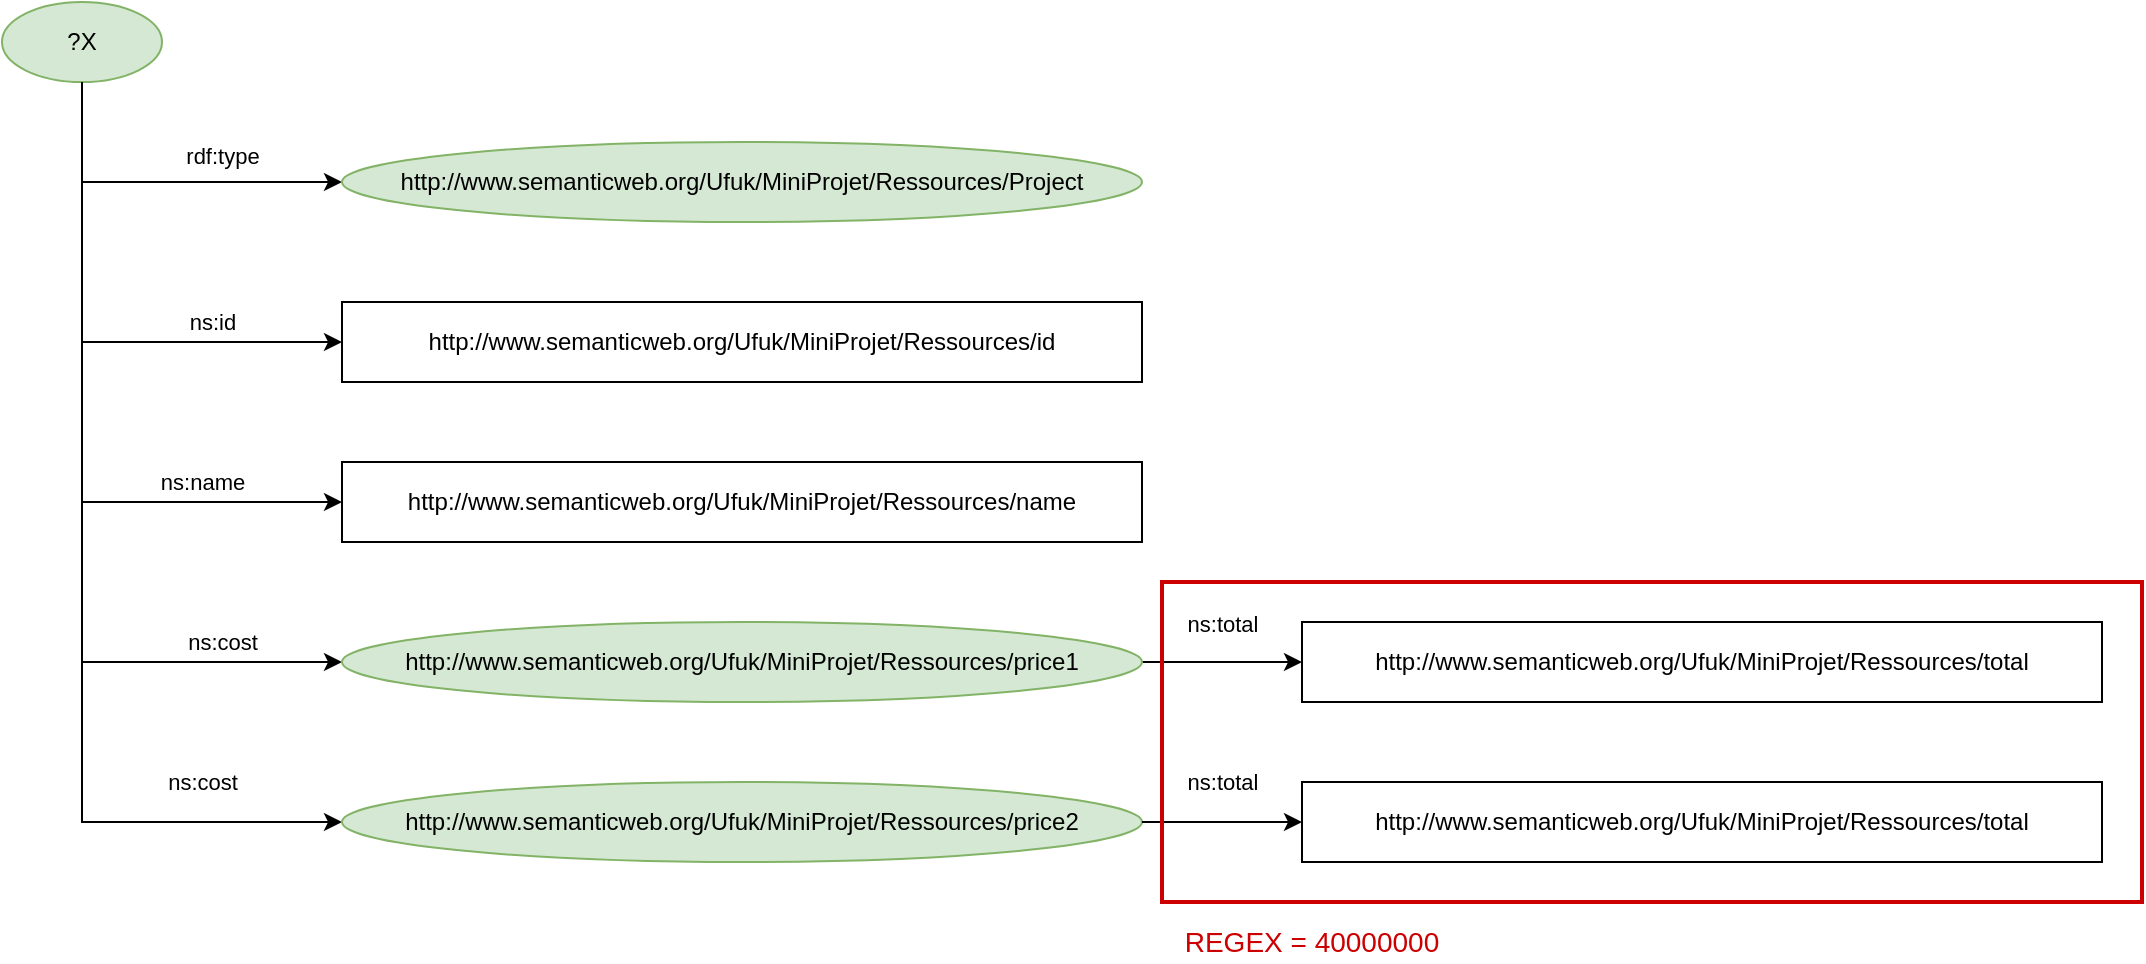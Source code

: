 <mxfile version="13.0.3" type="device" pages="6"><diagram id="EW-x_EuusF-QCgN6GxOq" name="SPARQL 1"><mxGraphModel dx="1106" dy="1003" grid="1" gridSize="10" guides="1" tooltips="1" connect="1" arrows="1" fold="1" page="1" pageScale="1" pageWidth="827" pageHeight="1169" math="0" shadow="0"><root><mxCell id="0"/><mxCell id="1" parent="0"/><mxCell id="OzGM9gPhIjXJCsrFUQtg-4" value="&lt;br&gt;rdf:type" style="edgeStyle=orthogonalEdgeStyle;rounded=0;orthogonalLoop=1;jettySize=auto;html=1;labelBackgroundColor=none;entryX=0;entryY=0.5;entryDx=0;entryDy=0;" parent="1" source="OzGM9gPhIjXJCsrFUQtg-1" target="OzGM9gPhIjXJCsrFUQtg-3" edge="1"><mxGeometry x="0.333" y="20" relative="1" as="geometry"><Array as="points"><mxPoint x="410" y="420"/></Array><mxPoint as="offset"/></mxGeometry></mxCell><mxCell id="OzGM9gPhIjXJCsrFUQtg-6" value="ns:id" style="edgeStyle=orthogonalEdgeStyle;rounded=0;orthogonalLoop=1;jettySize=auto;html=1;labelBackgroundColor=none;entryX=0;entryY=0.5;entryDx=0;entryDy=0;" parent="1" source="OzGM9gPhIjXJCsrFUQtg-1" target="OzGM9gPhIjXJCsrFUQtg-11" edge="1"><mxGeometry x="0.5" y="10" relative="1" as="geometry"><mxPoint x="410" y="450" as="targetPoint"/><Array as="points"><mxPoint x="410" y="500"/></Array><mxPoint as="offset"/></mxGeometry></mxCell><mxCell id="OzGM9gPhIjXJCsrFUQtg-13" value="ns:name" style="edgeStyle=orthogonalEdgeStyle;rounded=0;orthogonalLoop=1;jettySize=auto;html=1;entryX=0;entryY=0.5;entryDx=0;entryDy=0;labelBackgroundColor=none;" parent="1" source="OzGM9gPhIjXJCsrFUQtg-1" target="OzGM9gPhIjXJCsrFUQtg-12" edge="1"><mxGeometry x="0.588" y="10" relative="1" as="geometry"><Array as="points"><mxPoint x="410" y="580"/></Array><mxPoint as="offset"/></mxGeometry></mxCell><mxCell id="OzGM9gPhIjXJCsrFUQtg-16" value="ns:cost" style="edgeStyle=orthogonalEdgeStyle;rounded=0;orthogonalLoop=1;jettySize=auto;html=1;labelBackgroundColor=none;entryX=0;entryY=0.5;entryDx=0;entryDy=0;" parent="1" source="OzGM9gPhIjXJCsrFUQtg-1" target="OzGM9gPhIjXJCsrFUQtg-17" edge="1"><mxGeometry x="0.714" y="10" relative="1" as="geometry"><mxPoint x="877" y="630" as="targetPoint"/><Array as="points"><mxPoint x="410" y="660"/></Array><mxPoint as="offset"/></mxGeometry></mxCell><mxCell id="OzGM9gPhIjXJCsrFUQtg-1" value="?X" style="ellipse;whiteSpace=wrap;html=1;fillColor=#d5e8d4;strokeColor=#82b366;" parent="1" vertex="1"><mxGeometry x="370" y="330" width="80" height="40" as="geometry"/></mxCell><mxCell id="OzGM9gPhIjXJCsrFUQtg-3" value="&lt;span&gt;http://www.semanticweb.org/Ufuk/MiniProjet/Ressources/Project&lt;/span&gt;" style="ellipse;whiteSpace=wrap;html=1;fillColor=#d5e8d4;strokeColor=#82b366;" parent="1" vertex="1"><mxGeometry x="540" y="400" width="400" height="40" as="geometry"/></mxCell><mxCell id="OzGM9gPhIjXJCsrFUQtg-11" value="http://www.semanticweb.org/Ufuk/MiniProjet/Ressources/id" style="rounded=0;whiteSpace=wrap;html=1;" parent="1" vertex="1"><mxGeometry x="540" y="480" width="400" height="40" as="geometry"/></mxCell><mxCell id="OzGM9gPhIjXJCsrFUQtg-12" value="http://www.semanticweb.org/Ufuk/MiniProjet/Ressources/name" style="rounded=0;whiteSpace=wrap;html=1;" parent="1" vertex="1"><mxGeometry x="540" y="560" width="400" height="40" as="geometry"/></mxCell><mxCell id="OzGM9gPhIjXJCsrFUQtg-22" value="ns:total" style="edgeStyle=orthogonalEdgeStyle;rounded=0;orthogonalLoop=1;jettySize=auto;html=1;labelBackgroundColor=none;entryX=0;entryY=0.5;entryDx=0;entryDy=0;" parent="1" source="OzGM9gPhIjXJCsrFUQtg-17" target="OzGM9gPhIjXJCsrFUQtg-21" edge="1"><mxGeometry x="-0.006" y="19" relative="1" as="geometry"><mxPoint as="offset"/></mxGeometry></mxCell><mxCell id="OzGM9gPhIjXJCsrFUQtg-17" value="&lt;span&gt;http://www.semanticweb.org/Ufuk/MiniProjet/Ressources/price1&lt;/span&gt;" style="ellipse;whiteSpace=wrap;html=1;fillColor=#d5e8d4;strokeColor=#82b366;" parent="1" vertex="1"><mxGeometry x="540" y="640" width="400" height="40" as="geometry"/></mxCell><mxCell id="OzGM9gPhIjXJCsrFUQtg-19" value="ns:cost" style="edgeStyle=orthogonalEdgeStyle;rounded=0;orthogonalLoop=1;jettySize=auto;html=1;labelBackgroundColor=none;entryX=0;entryY=0.5;entryDx=0;entryDy=0;exitX=0.5;exitY=1;exitDx=0;exitDy=0;" parent="1" source="OzGM9gPhIjXJCsrFUQtg-1" target="OzGM9gPhIjXJCsrFUQtg-20" edge="1"><mxGeometry x="0.4" y="60" relative="1" as="geometry"><mxPoint x="410" y="410.5" as="sourcePoint"/><mxPoint x="877" y="670.5" as="targetPoint"/><Array as="points"><mxPoint x="410" y="740"/></Array><mxPoint as="offset"/></mxGeometry></mxCell><mxCell id="OzGM9gPhIjXJCsrFUQtg-20" value="&lt;span&gt;http://www.semanticweb.org/Ufuk/MiniProjet/Ressources/price2&lt;/span&gt;" style="ellipse;whiteSpace=wrap;html=1;fillColor=#d5e8d4;strokeColor=#82b366;" parent="1" vertex="1"><mxGeometry x="540" y="720" width="400" height="40" as="geometry"/></mxCell><mxCell id="OzGM9gPhIjXJCsrFUQtg-21" value="http://www.semanticweb.org/Ufuk/MiniProjet/Ressources/total" style="rounded=0;whiteSpace=wrap;html=1;" parent="1" vertex="1"><mxGeometry x="1020" y="640" width="400" height="40" as="geometry"/></mxCell><mxCell id="OzGM9gPhIjXJCsrFUQtg-23" value="ns:total" style="edgeStyle=orthogonalEdgeStyle;rounded=0;orthogonalLoop=1;jettySize=auto;html=1;labelBackgroundColor=none;entryX=0;entryY=0.5;entryDx=0;entryDy=0;exitX=1;exitY=0.5;exitDx=0;exitDy=0;" parent="1" source="OzGM9gPhIjXJCsrFUQtg-20" target="OzGM9gPhIjXJCsrFUQtg-24" edge="1"><mxGeometry y="20" relative="1" as="geometry"><mxPoint x="1080" y="658.5" as="sourcePoint"/><mxPoint as="offset"/></mxGeometry></mxCell><mxCell id="OzGM9gPhIjXJCsrFUQtg-24" value="http://www.semanticweb.org/Ufuk/MiniProjet/Ressources/total" style="rounded=0;whiteSpace=wrap;html=1;" parent="1" vertex="1"><mxGeometry x="1020" y="720" width="400" height="40" as="geometry"/></mxCell><mxCell id="1naUZs_mOQgdbUvg3BAc-1" value="" style="rounded=0;whiteSpace=wrap;html=1;strokeColor=#CC0000;strokeWidth=2;fillColor=none;fontSize=12;fontColor=#000000;" parent="1" vertex="1"><mxGeometry x="950" y="620" width="490" height="160" as="geometry"/></mxCell><mxCell id="1naUZs_mOQgdbUvg3BAc-2" value="REGEX = 40000000" style="text;html=1;strokeColor=none;fillColor=none;align=center;verticalAlign=middle;whiteSpace=wrap;rounded=0;fontColor=#CC0000;fontSize=14;rotation=0;" parent="1" vertex="1"><mxGeometry x="940" y="790" width="170" height="20" as="geometry"/></mxCell></root></mxGraphModel></diagram><diagram id="bnSZ-17XBEFvwz9SqSZX" name="SPARQL 2"><mxGraphModel dx="1106" dy="1003" grid="1" gridSize="10" guides="1" tooltips="1" connect="1" arrows="1" fold="1" page="1" pageScale="1" pageWidth="827" pageHeight="1169" math="0" shadow="0"><root><mxCell id="IFUJD0tE-G-QfKLQ97LR-0"/><mxCell id="IFUJD0tE-G-QfKLQ97LR-1" parent="IFUJD0tE-G-QfKLQ97LR-0"/><mxCell id="G1jVrJNDEZZNUM2fY4lD-0" value="&lt;br&gt;rdf:type" style="edgeStyle=orthogonalEdgeStyle;rounded=0;orthogonalLoop=1;jettySize=auto;html=1;labelBackgroundColor=none;entryX=0;entryY=0.5;entryDx=0;entryDy=0;" edge="1" parent="IFUJD0tE-G-QfKLQ97LR-1" source="G1jVrJNDEZZNUM2fY4lD-4" target="G1jVrJNDEZZNUM2fY4lD-5"><mxGeometry x="0.333" y="20" relative="1" as="geometry"><Array as="points"><mxPoint x="200" y="400"/></Array><mxPoint as="offset"/></mxGeometry></mxCell><mxCell id="G1jVrJNDEZZNUM2fY4lD-1" value="ns:lastname" style="edgeStyle=orthogonalEdgeStyle;rounded=0;orthogonalLoop=1;jettySize=auto;html=1;labelBackgroundColor=none;entryX=0;entryY=0.5;entryDx=0;entryDy=0;" edge="1" parent="IFUJD0tE-G-QfKLQ97LR-1" source="G1jVrJNDEZZNUM2fY4lD-4" target="G1jVrJNDEZZNUM2fY4lD-6"><mxGeometry x="0.5" y="10" relative="1" as="geometry"><mxPoint x="200" y="430" as="targetPoint"/><Array as="points"><mxPoint x="200" y="480"/></Array><mxPoint as="offset"/></mxGeometry></mxCell><mxCell id="G1jVrJNDEZZNUM2fY4lD-2" value="ns:firstname" style="edgeStyle=orthogonalEdgeStyle;rounded=0;orthogonalLoop=1;jettySize=auto;html=1;entryX=0;entryY=0.5;entryDx=0;entryDy=0;labelBackgroundColor=none;" edge="1" parent="IFUJD0tE-G-QfKLQ97LR-1" source="G1jVrJNDEZZNUM2fY4lD-4" target="G1jVrJNDEZZNUM2fY4lD-7"><mxGeometry x="0.588" y="10" relative="1" as="geometry"><Array as="points"><mxPoint x="200" y="560"/></Array><mxPoint as="offset"/></mxGeometry></mxCell><mxCell id="G1jVrJNDEZZNUM2fY4lD-4" value="?X" style="ellipse;whiteSpace=wrap;html=1;fillColor=#d5e8d4;strokeColor=#82b366;" vertex="1" parent="IFUJD0tE-G-QfKLQ97LR-1"><mxGeometry x="160" y="310" width="80" height="40" as="geometry"/></mxCell><mxCell id="G1jVrJNDEZZNUM2fY4lD-5" value="&lt;p class=&quot;p1&quot; style=&quot;margin: 0px ; font-stretch: normal ; line-height: normal&quot;&gt;http://dbpedia.org/ontology/Person&lt;/p&gt;" style="ellipse;whiteSpace=wrap;html=1;fillColor=#d5e8d4;strokeColor=#82b366;" vertex="1" parent="IFUJD0tE-G-QfKLQ97LR-1"><mxGeometry x="330" y="380" width="400" height="40" as="geometry"/></mxCell><mxCell id="G1jVrJNDEZZNUM2fY4lD-6" value="http://www.semanticweb.org/Ufuk/MiniProjet/Ressources/lastname" style="rounded=0;whiteSpace=wrap;html=1;" vertex="1" parent="IFUJD0tE-G-QfKLQ97LR-1"><mxGeometry x="330" y="460" width="400" height="40" as="geometry"/></mxCell><mxCell id="G1jVrJNDEZZNUM2fY4lD-7" value="http://www.semanticweb.org/Ufuk/MiniProjet/Ressources/firstname" style="rounded=0;whiteSpace=wrap;html=1;" vertex="1" parent="IFUJD0tE-G-QfKLQ97LR-1"><mxGeometry x="330" y="540" width="400" height="40" as="geometry"/></mxCell><mxCell id="pMDl6T1u-meCzldwlDbc-0" value="" style="rounded=0;whiteSpace=wrap;html=1;strokeColor=#CC0000;strokeWidth=2;fillColor=none;fontSize=12;fontColor=#000000;" vertex="1" parent="IFUJD0tE-G-QfKLQ97LR-1"><mxGeometry x="140" y="300" width="620" height="300" as="geometry"/></mxCell><mxCell id="FCNV_0B8egw18UwZl526-0" value="ORDER BY" style="text;html=1;strokeColor=none;fillColor=none;align=center;verticalAlign=middle;whiteSpace=wrap;rounded=0;fontColor=#CC0000;fontSize=14;rotation=0;" vertex="1" parent="IFUJD0tE-G-QfKLQ97LR-1"><mxGeometry x="130" y="270" width="110" height="20" as="geometry"/></mxCell></root></mxGraphModel></diagram><diagram id="PwLLI0bnxokEP9-EWdmg" name="SPARQL 3"><mxGraphModel dx="2407" dy="1433" grid="1" gridSize="10" guides="1" tooltips="1" connect="1" arrows="1" fold="1" page="1" pageScale="1" pageWidth="827" pageHeight="1169" math="0" shadow="0"><root><mxCell id="q3lokGKE7qN_POH5J7NZ-0"/><mxCell id="q3lokGKE7qN_POH5J7NZ-1" parent="q3lokGKE7qN_POH5J7NZ-0"/><mxCell id="g9eFI4VG-YD-EuvajtYv-0" value="&lt;br&gt;rdf:type" style="edgeStyle=orthogonalEdgeStyle;rounded=0;orthogonalLoop=1;jettySize=auto;html=1;labelBackgroundColor=none;entryX=0;entryY=0.5;entryDx=0;entryDy=0;" edge="1" parent="q3lokGKE7qN_POH5J7NZ-1" source="g9eFI4VG-YD-EuvajtYv-3" target="g9eFI4VG-YD-EuvajtYv-4"><mxGeometry x="0.333" y="20" relative="1" as="geometry"><Array as="points"><mxPoint y="480"/></Array><mxPoint as="offset"/></mxGeometry></mxCell><mxCell id="g9eFI4VG-YD-EuvajtYv-1" value="ns:responsible" style="edgeStyle=orthogonalEdgeStyle;rounded=0;orthogonalLoop=1;jettySize=auto;html=1;labelBackgroundColor=none;entryX=0;entryY=0.5;entryDx=0;entryDy=0;" edge="1" parent="q3lokGKE7qN_POH5J7NZ-1" source="g9eFI4VG-YD-EuvajtYv-3" target="g9eFI4VG-YD-EuvajtYv-5"><mxGeometry x="0.5" y="10" relative="1" as="geometry"><mxPoint y="510" as="targetPoint"/><Array as="points"><mxPoint y="560"/></Array><mxPoint as="offset"/></mxGeometry></mxCell><mxCell id="g9eFI4VG-YD-EuvajtYv-2" value="ns:lastname" style="edgeStyle=orthogonalEdgeStyle;rounded=0;orthogonalLoop=1;jettySize=auto;html=1;entryX=0.5;entryY=0;entryDx=0;entryDy=0;labelBackgroundColor=none;fontColor=#FF0000;strokeColor=#FF0000;" edge="1" parent="q3lokGKE7qN_POH5J7NZ-1" source="g9eFI4VG-YD-EuvajtYv-3" target="g9eFI4VG-YD-EuvajtYv-6"><mxGeometry x="0.742" y="-40" relative="1" as="geometry"><Array as="points"/><mxPoint as="offset"/></mxGeometry></mxCell><mxCell id="YeMTR4-Z_PJWr3oHCxb9-5" value="rdf:type" style="edgeStyle=orthogonalEdgeStyle;rounded=0;orthogonalLoop=1;jettySize=auto;html=1;exitX=0.5;exitY=1;exitDx=0;exitDy=0;entryX=1;entryY=0.5;entryDx=0;entryDy=0;labelBackgroundColor=none;" edge="1" parent="q3lokGKE7qN_POH5J7NZ-1" source="g9eFI4VG-YD-EuvajtYv-3" target="YeMTR4-Z_PJWr3oHCxb9-2"><mxGeometry x="0.385" y="-10" relative="1" as="geometry"><mxPoint as="offset"/></mxGeometry></mxCell><mxCell id="g9eFI4VG-YD-EuvajtYv-3" value="?X" style="ellipse;whiteSpace=wrap;html=1;fillColor=#d5e8d4;strokeColor=#82b366;" vertex="1" parent="q3lokGKE7qN_POH5J7NZ-1"><mxGeometry x="-40" y="330" width="80" height="40" as="geometry"/></mxCell><mxCell id="g9eFI4VG-YD-EuvajtYv-4" value="&lt;p class=&quot;p1&quot; style=&quot;margin: 0px ; font-stretch: normal ; line-height: normal&quot;&gt;http://www.semanticweb.org/Ufuk/MiniProjet/Ressources/ProjectManager&lt;br&gt;&lt;/p&gt;" style="ellipse;whiteSpace=wrap;html=1;fillColor=#d5e8d4;strokeColor=#82b366;" vertex="1" parent="q3lokGKE7qN_POH5J7NZ-1"><mxGeometry x="120" y="460" width="440" height="40" as="geometry"/></mxCell><mxCell id="g9eFI4VG-YD-EuvajtYv-5" value="http://www.semanticweb.org/Ufuk/MiniProjet/Ressources/environnement" style="rounded=0;whiteSpace=wrap;html=1;" vertex="1" parent="q3lokGKE7qN_POH5J7NZ-1"><mxGeometry x="120" y="540" width="440" height="40" as="geometry"/></mxCell><mxCell id="g9eFI4VG-YD-EuvajtYv-6" value="http://www.semanticweb.org/Ufuk/MiniProjet/Ressources/lastname" style="rounded=0;whiteSpace=wrap;html=1;" vertex="1" parent="q3lokGKE7qN_POH5J7NZ-1"><mxGeometry x="-220" y="680" width="440" height="40" as="geometry"/></mxCell><mxCell id="YeMTR4-Z_PJWr3oHCxb9-7" value="ns:responsible" style="edgeStyle=orthogonalEdgeStyle;rounded=0;orthogonalLoop=1;jettySize=auto;html=1;labelBackgroundColor=none;startArrow=classic;startFill=1;endArrow=none;endFill=0;entryX=0.5;entryY=1;entryDx=0;entryDy=0;" edge="1" parent="q3lokGKE7qN_POH5J7NZ-1" source="YeMTR4-Z_PJWr3oHCxb9-1" target="g9eFI4VG-YD-EuvajtYv-3"><mxGeometry x="-0.52" y="10" relative="1" as="geometry"><mxPoint x="-40" y="560" as="targetPoint"/><mxPoint as="offset"/></mxGeometry></mxCell><mxCell id="YeMTR4-Z_PJWr3oHCxb9-1" value="http://www.semanticweb.org/Ufuk/MiniProjet/Ressources/structure" style="rounded=0;whiteSpace=wrap;html=1;" vertex="1" parent="q3lokGKE7qN_POH5J7NZ-1"><mxGeometry x="-560" y="540" width="440" height="40" as="geometry"/></mxCell><mxCell id="YeMTR4-Z_PJWr3oHCxb9-2" value="&lt;p class=&quot;p1&quot; style=&quot;margin: 0px ; font-stretch: normal ; line-height: normal&quot;&gt;http://www.semanticweb.org/Ufuk/MiniProjet/Ressources/ProjectManager&lt;br&gt;&lt;/p&gt;" style="ellipse;whiteSpace=wrap;html=1;fillColor=#d5e8d4;strokeColor=#82b366;" vertex="1" parent="q3lokGKE7qN_POH5J7NZ-1"><mxGeometry x="-560" y="460" width="440" height="40" as="geometry"/></mxCell><mxCell id="YeMTR4-Z_PJWr3oHCxb9-10" value="" style="rounded=0;whiteSpace=wrap;html=1;fillColor=none;strokeColor=#b85450;" vertex="1" parent="q3lokGKE7qN_POH5J7NZ-1"><mxGeometry x="-600" y="440" width="1200" height="160" as="geometry"/></mxCell><mxCell id="YeMTR4-Z_PJWr3oHCxb9-11" value="UNION" style="text;html=1;strokeColor=none;fillColor=none;align=center;verticalAlign=middle;whiteSpace=wrap;rounded=0;fontColor=#CC0000;fontSize=19;" vertex="1" parent="q3lokGKE7qN_POH5J7NZ-1"><mxGeometry x="-600" y="410" width="80" height="20" as="geometry"/></mxCell></root></mxGraphModel></diagram><diagram id="vqTFuQupiCLaWdzQFEzg" name="SPARQL 4"><mxGraphModel dx="1301" dy="1180" grid="1" gridSize="10" guides="1" tooltips="1" connect="1" arrows="1" fold="1" page="1" pageScale="1" pageWidth="827" pageHeight="1169" math="0" shadow="0"><root><mxCell id="n6x-Lldz22FnEU3NSuD0-0"/><mxCell id="n6x-Lldz22FnEU3NSuD0-1" parent="n6x-Lldz22FnEU3NSuD0-0"/><mxCell id="n6x-Lldz22FnEU3NSuD0-2" value="&lt;br&gt;rdf:type" style="edgeStyle=orthogonalEdgeStyle;rounded=0;orthogonalLoop=1;jettySize=auto;html=1;labelBackgroundColor=none;entryX=0;entryY=0.5;entryDx=0;entryDy=0;" edge="1" parent="n6x-Lldz22FnEU3NSuD0-1" source="n6x-Lldz22FnEU3NSuD0-6" target="n6x-Lldz22FnEU3NSuD0-7"><mxGeometry x="0.333" y="20" relative="1" as="geometry"><Array as="points"><mxPoint x="110" y="580"/></Array><mxPoint as="offset"/></mxGeometry></mxCell><mxCell id="n6x-Lldz22FnEU3NSuD0-4" value="ns:name" style="edgeStyle=orthogonalEdgeStyle;rounded=0;orthogonalLoop=1;jettySize=auto;html=1;entryX=0;entryY=0.5;entryDx=0;entryDy=0;labelBackgroundColor=none;" edge="1" parent="n6x-Lldz22FnEU3NSuD0-1" source="n6x-Lldz22FnEU3NSuD0-6" target="n6x-Lldz22FnEU3NSuD0-9"><mxGeometry x="0.588" y="10" relative="1" as="geometry"><Array as="points"><mxPoint x="110" y="660"/></Array><mxPoint as="offset"/></mxGeometry></mxCell><mxCell id="n6x-Lldz22FnEU3NSuD0-6" value="?X" style="ellipse;whiteSpace=wrap;html=1;fillColor=#d5e8d4;strokeColor=#82b366;" vertex="1" parent="n6x-Lldz22FnEU3NSuD0-1"><mxGeometry x="70" y="490" width="80" height="40" as="geometry"/></mxCell><mxCell id="n6x-Lldz22FnEU3NSuD0-7" value="&lt;span&gt;http://www.semanticweb.org/Ufuk/MiniProjet/Ressources/Project&lt;/span&gt;" style="ellipse;whiteSpace=wrap;html=1;fillColor=#d5e8d4;strokeColor=#82b366;" vertex="1" parent="n6x-Lldz22FnEU3NSuD0-1"><mxGeometry x="240" y="560" width="400" height="40" as="geometry"/></mxCell><mxCell id="n6x-Lldz22FnEU3NSuD0-9" value="http://www.semanticweb.org/Ufuk/MiniProjet/Ressources/name" style="rounded=0;whiteSpace=wrap;html=1;" vertex="1" parent="n6x-Lldz22FnEU3NSuD0-1"><mxGeometry x="240" y="640" width="400" height="40" as="geometry"/></mxCell><mxCell id="n6x-Lldz22FnEU3NSuD0-18" style="edgeStyle=orthogonalEdgeStyle;rounded=0;orthogonalLoop=1;jettySize=auto;html=1;labelBackgroundColor=none;startArrow=none;startFill=0;endArrow=classic;endFill=1;strokeColor=#000000;fontSize=19;fontColor=#FF0000;entryX=0.5;entryY=0;entryDx=0;entryDy=0;" edge="1" parent="n6x-Lldz22FnEU3NSuD0-1" source="n6x-Lldz22FnEU3NSuD0-17" target="n6x-Lldz22FnEU3NSuD0-7"><mxGeometry relative="1" as="geometry"><mxPoint x="440" y="550" as="targetPoint"/></mxGeometry></mxCell><mxCell id="n6x-Lldz22FnEU3NSuD0-20" value="ns:use" style="edgeLabel;html=1;align=center;verticalAlign=middle;resizable=0;points=[];fontSize=12;fontColor=#000000;" vertex="1" connectable="0" parent="n6x-Lldz22FnEU3NSuD0-18"><mxGeometry x="-0.275" y="1" relative="1" as="geometry"><mxPoint x="29" y="1" as="offset"/></mxGeometry></mxCell><mxCell id="n6x-Lldz22FnEU3NSuD0-17" value="&lt;span&gt;http://www.semanticweb.org/Ufuk/MiniProjet/Ressources/technologies&lt;/span&gt;" style="ellipse;whiteSpace=wrap;html=1;fillColor=#d5e8d4;strokeColor=#82b366;" vertex="1" parent="n6x-Lldz22FnEU3NSuD0-1"><mxGeometry x="240" y="440" width="400" height="40" as="geometry"/></mxCell><mxCell id="n6x-Lldz22FnEU3NSuD0-21" value="" style="rounded=0;whiteSpace=wrap;html=1;strokeColor=#CC0000;fillColor=none;fontSize=12;fontColor=#000000;strokeWidth=2;" vertex="1" parent="n6x-Lldz22FnEU3NSuD0-1"><mxGeometry x="225" y="400" width="430" height="130" as="geometry"/></mxCell><mxCell id="f5Amjmk2_UmfsydE3MIP-0" value="OPTIONAL" style="text;html=1;strokeColor=none;fillColor=none;align=center;verticalAlign=middle;whiteSpace=wrap;rounded=0;fontColor=#CC0000;fontSize=19;" vertex="1" parent="n6x-Lldz22FnEU3NSuD0-1"><mxGeometry x="220" y="370" width="110" height="20" as="geometry"/></mxCell></root></mxGraphModel></diagram><diagram id="kTXrXVFfEmTzZhwLzGmv" name="SPARQL 5"><mxGraphModel dx="1106" dy="1003" grid="1" gridSize="10" guides="1" tooltips="1" connect="1" arrows="1" fold="1" page="1" pageScale="1" pageWidth="827" pageHeight="1169" math="0" shadow="0"><root><mxCell id="e50CTO-3SUFapDFl-13V-0"/><mxCell id="e50CTO-3SUFapDFl-13V-1" parent="e50CTO-3SUFapDFl-13V-0"/><mxCell id="e50CTO-3SUFapDFl-13V-2" value="&lt;br&gt;rdf:type" style="edgeStyle=orthogonalEdgeStyle;rounded=0;orthogonalLoop=1;jettySize=auto;html=1;labelBackgroundColor=none;entryX=0;entryY=0.5;entryDx=0;entryDy=0;" edge="1" parent="e50CTO-3SUFapDFl-13V-1" source="e50CTO-3SUFapDFl-13V-5" target="e50CTO-3SUFapDFl-13V-6"><mxGeometry x="0.333" y="20" relative="1" as="geometry"><Array as="points"><mxPoint x="200" y="400"/></Array><mxPoint as="offset"/></mxGeometry></mxCell><mxCell id="e50CTO-3SUFapDFl-13V-3" value="ns:lastname" style="edgeStyle=orthogonalEdgeStyle;rounded=0;orthogonalLoop=1;jettySize=auto;html=1;labelBackgroundColor=none;entryX=0;entryY=0.5;entryDx=0;entryDy=0;" edge="1" parent="e50CTO-3SUFapDFl-13V-1" source="e50CTO-3SUFapDFl-13V-5" target="e50CTO-3SUFapDFl-13V-7"><mxGeometry x="0.5" y="10" relative="1" as="geometry"><mxPoint x="200" y="430" as="targetPoint"/><Array as="points"><mxPoint x="200" y="480"/></Array><mxPoint as="offset"/></mxGeometry></mxCell><mxCell id="e50CTO-3SUFapDFl-13V-5" value="?X" style="ellipse;whiteSpace=wrap;html=1;fillColor=#d5e8d4;strokeColor=#82b366;" vertex="1" parent="e50CTO-3SUFapDFl-13V-1"><mxGeometry x="160" y="310" width="80" height="40" as="geometry"/></mxCell><mxCell id="e50CTO-3SUFapDFl-13V-6" value="&lt;p class=&quot;p1&quot; style=&quot;margin: 0px ; font-stretch: normal ; line-height: normal&quot;&gt;http://dbpedia.org/ontology/Person&lt;/p&gt;" style="ellipse;whiteSpace=wrap;html=1;fillColor=#d5e8d4;strokeColor=#82b366;" vertex="1" parent="e50CTO-3SUFapDFl-13V-1"><mxGeometry x="330" y="380" width="400" height="40" as="geometry"/></mxCell><mxCell id="e50CTO-3SUFapDFl-13V-7" value="http://www.semanticweb.org/Ufuk/MiniProjet/Ressources/lastname" style="rounded=0;whiteSpace=wrap;html=1;" vertex="1" parent="e50CTO-3SUFapDFl-13V-1"><mxGeometry x="330" y="460" width="400" height="40" as="geometry"/></mxCell><mxCell id="a6H0KOy-2vo31SOHb5_x-0" value="" style="rounded=0;whiteSpace=wrap;html=1;strokeColor=#CC0000;strokeWidth=2;fillColor=none;fontSize=12;fontColor=#000000;" vertex="1" parent="e50CTO-3SUFapDFl-13V-1"><mxGeometry x="180" y="440" width="580" height="80" as="geometry"/></mxCell><mxCell id="a6H0KOy-2vo31SOHb5_x-1" value="REGEX ^F" style="text;html=1;strokeColor=none;fillColor=none;align=center;verticalAlign=middle;whiteSpace=wrap;rounded=0;fontColor=#CC0000;fontSize=14;rotation=-90;" vertex="1" parent="e50CTO-3SUFapDFl-13V-1"><mxGeometry x="110" y="470" width="110" height="20" as="geometry"/></mxCell></root></mxGraphModel></diagram><diagram name="SPARQL 6" id="qFB-Q8G8RsHUHUzyj7lg"><mxGraphModel dx="1106" dy="1003" grid="1" gridSize="10" guides="1" tooltips="1" connect="1" arrows="1" fold="1" page="1" pageScale="1" pageWidth="827" pageHeight="1169" math="0" shadow="0"><root><mxCell id="2Yn96xjB5oeJm1VpSG4x-0"/><mxCell id="2Yn96xjB5oeJm1VpSG4x-1" parent="2Yn96xjB5oeJm1VpSG4x-0"/><mxCell id="2Yn96xjB5oeJm1VpSG4x-2" value="&lt;br&gt;rdf:type" style="edgeStyle=orthogonalEdgeStyle;rounded=0;orthogonalLoop=1;jettySize=auto;html=1;labelBackgroundColor=none;entryX=0;entryY=0.5;entryDx=0;entryDy=0;" edge="1" parent="2Yn96xjB5oeJm1VpSG4x-1" source="2Yn96xjB5oeJm1VpSG4x-4" target="2Yn96xjB5oeJm1VpSG4x-5"><mxGeometry x="0.333" y="20" relative="1" as="geometry"><Array as="points"><mxPoint x="110" y="580"/></Array><mxPoint as="offset"/></mxGeometry></mxCell><mxCell id="2Yn96xjB5oeJm1VpSG4x-3" value="ns:name" style="edgeStyle=orthogonalEdgeStyle;rounded=0;orthogonalLoop=1;jettySize=auto;html=1;entryX=0;entryY=0.5;entryDx=0;entryDy=0;labelBackgroundColor=none;" edge="1" parent="2Yn96xjB5oeJm1VpSG4x-1" source="2Yn96xjB5oeJm1VpSG4x-4" target="2Yn96xjB5oeJm1VpSG4x-6"><mxGeometry x="0.588" y="10" relative="1" as="geometry"><Array as="points"><mxPoint x="110" y="660"/></Array><mxPoint as="offset"/></mxGeometry></mxCell><mxCell id="2Yn96xjB5oeJm1VpSG4x-4" value="?X" style="ellipse;whiteSpace=wrap;html=1;fillColor=#d5e8d4;strokeColor=#82b366;" vertex="1" parent="2Yn96xjB5oeJm1VpSG4x-1"><mxGeometry x="70" y="490" width="80" height="40" as="geometry"/></mxCell><mxCell id="2Yn96xjB5oeJm1VpSG4x-5" value="&lt;span&gt;http://www.semanticweb.org/Ufuk/MiniProjet/Ressources/Project&lt;/span&gt;" style="ellipse;whiteSpace=wrap;html=1;fillColor=#d5e8d4;strokeColor=#82b366;" vertex="1" parent="2Yn96xjB5oeJm1VpSG4x-1"><mxGeometry x="240" y="560" width="400" height="40" as="geometry"/></mxCell><mxCell id="2Yn96xjB5oeJm1VpSG4x-6" value="http://www.semanticweb.org/Ufuk/MiniProjet/Ressources/name" style="rounded=0;whiteSpace=wrap;html=1;" vertex="1" parent="2Yn96xjB5oeJm1VpSG4x-1"><mxGeometry x="240" y="640" width="400" height="40" as="geometry"/></mxCell><mxCell id="2Yn96xjB5oeJm1VpSG4x-10" value="" style="rounded=0;whiteSpace=wrap;html=1;strokeColor=#CC0000;fillColor=none;fontSize=12;fontColor=#000000;strokeWidth=2;" vertex="1" parent="2Yn96xjB5oeJm1VpSG4x-1"><mxGeometry x="50" y="480" width="610" height="220" as="geometry"/></mxCell><mxCell id="2Yn96xjB5oeJm1VpSG4x-11" value="LIMIT 1" style="text;html=1;strokeColor=none;fillColor=none;align=center;verticalAlign=middle;whiteSpace=wrap;rounded=0;fontColor=#CC0000;fontSize=19;" vertex="1" parent="2Yn96xjB5oeJm1VpSG4x-1"><mxGeometry x="30" y="450" width="110" height="20" as="geometry"/></mxCell></root></mxGraphModel></diagram></mxfile>